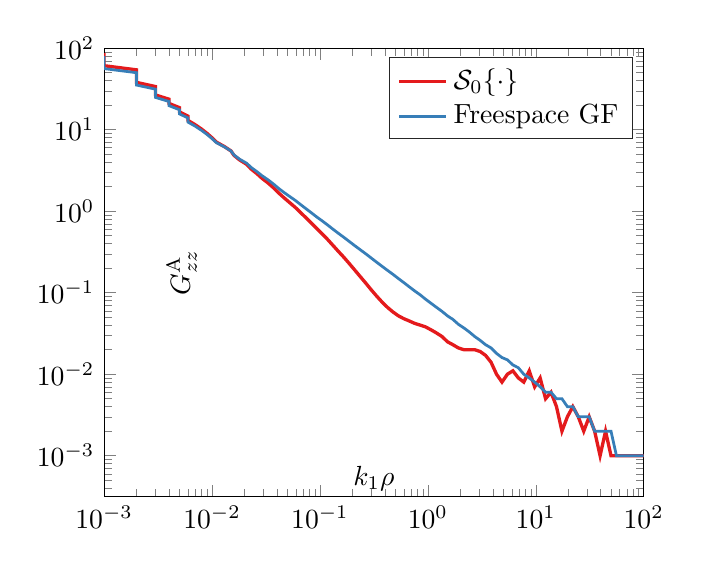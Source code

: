 % This file was created by matlab2tikz.
%
\definecolor{mycolor1}{rgb}{0.894,0.102,0.11}%
\definecolor{mycolor2}{rgb}{0.216,0.494,0.722}%
%
\begin{tikzpicture}

\begin{axis}[%
xmode=log,
xmin=0.001,
xmax=100,
xminorticks=true,
xlabel={$k_1\rho$},
ymode=log,
ymin=0.0,
ymax=100,
yminorticks=true,
x label style={at={(axis description cs:0.5,0.09)}},
y label style={at={(axis description cs:0.19,.5)}},
ylabel={$G_{zz}^{\mathrm{A}}$},
axis background/.style={fill=white},
legend style={legend cell align=left, align=left, draw=white!15!black}
]
\addplot [color=mycolor1, line width=1.2pt]
  table[row sep=crcr]{%
0.001	86.721\\
0.001	77.117\\
0.001	68.568\\
0.001	60.959\\
0.002	54.188\\
0.002	48.161\\
0.002	42.798\\
0.002	38.026\\
0.003	33.778\\
0.003	29.999\\
0.003	26.637\\
0.004	23.645\\
0.004	20.983\\
0.005	18.615\\
0.005	16.509\\
0.006	14.636\\
0.006	12.97\\
0.007	11.488\\
0.008	10.171\\
0.009	9.0\\
0.01	7.959\\
0.011	7.034\\
0.013	6.213\\
0.015	5.483\\
0.016	4.835\\
0.018	4.259\\
0.021	3.749\\
0.023	3.296\\
0.026	2.894\\
0.029	2.538\\
0.033	2.223\\
0.037	1.944\\
0.041	1.697\\
0.046	1.479\\
0.052	1.286\\
0.059	1.116\\
0.066	0.966\\
0.074	0.834\\
0.083	0.718\\
0.093	0.616\\
0.105	0.527\\
0.118	0.449\\
0.132	0.381\\
0.148	0.322\\
0.167	0.271\\
0.187	0.228\\
0.21	0.19\\
0.236	0.158\\
0.266	0.131\\
0.298	0.109\\
0.335	0.091\\
0.376	0.077\\
0.423	0.066\\
0.475	0.058\\
0.534	0.052\\
0.599	0.048\\
0.673	0.045\\
0.756	0.042\\
0.85	0.04\\
0.955	0.038\\
1.072	0.035\\
1.205	0.032\\
1.353	0.029\\
1.52	0.025\\
1.707	0.023\\
1.918	0.021\\
2.154	0.02\\
2.42	0.02\\
2.719	0.02\\
3.054	0.019\\
3.43	0.017\\
3.854	0.014\\
4.329	0.01\\
4.863	0.008\\
5.462	0.01\\
6.136	0.011\\
6.893	0.009\\
7.743	0.008\\
8.697	0.011\\
9.77	0.007\\
10.975	0.009\\
12.328	0.005\\
13.849	0.006\\
15.557	0.004\\
17.475	0.002\\
19.63	0.003\\
22.051	0.004\\
24.771	0.003\\
27.826	0.002\\
31.257	0.003\\
35.112	0.002\\
39.442	0.001\\
44.306	0.002\\
49.77	0.001\\
55.908	0.001\\
62.803	0.001\\
70.548	0.001\\
79.248	0.001\\
89.022	0.001\\
100	0.001\\
};
\addlegendentry{$\mathcal{S}_0\{ \cdot\}$}

\addplot [color=mycolor2, line width=1.0pt]
  table[row sep=crcr]{%
0.001	79.577\\
0.001	70.841\\
0.001	63.064\\
0.001	56.14\\
0.002	49.977\\
0.002	44.49\\
0.002	39.606\\
0.002	35.258\\
0.003	31.387\\
0.003	27.941\\
0.003	24.874\\
0.004	22.143\\
0.004	19.712\\
0.005	17.548\\
0.005	15.621\\
0.006	13.906\\
0.006	12.38\\
0.007	11.021\\
0.008	9.811\\
0.009	8.734\\
0.01	7.775\\
0.011	6.921\\
0.013	6.161\\
0.015	5.485\\
0.016	4.883\\
0.018	4.347\\
0.021	3.87\\
0.023	3.445\\
0.026	3.067\\
0.029	2.73\\
0.033	2.43\\
0.037	2.163\\
0.041	1.926\\
0.046	1.714\\
0.052	1.526\\
0.059	1.359\\
0.066	1.21\\
0.074	1.077\\
0.083	0.959\\
0.093	0.853\\
0.105	0.76\\
0.118	0.676\\
0.132	0.602\\
0.148	0.536\\
0.167	0.477\\
0.187	0.425\\
0.21	0.378\\
0.236	0.337\\
0.266	0.3\\
0.298	0.267\\
0.335	0.237\\
0.376	0.211\\
0.423	0.188\\
0.475	0.168\\
0.534	0.149\\
0.599	0.133\\
0.673	0.118\\
0.756	0.105\\
0.85	0.094\\
0.955	0.083\\
1.072	0.074\\
1.205	0.066\\
1.353	0.059\\
1.52	0.052\\
1.707	0.047\\
1.918	0.041\\
2.154	0.037\\
2.42	0.033\\
2.719	0.029\\
3.054	0.026\\
3.43	0.023\\
3.854	0.021\\
4.329	0.018\\
4.863	0.016\\
5.462	0.015\\
6.136	0.013\\
6.893	0.012\\
7.743	0.01\\
8.697	0.009\\
9.77	0.008\\
10.975	0.007\\
12.328	0.006\\
13.849	0.006\\
15.557	0.005\\
17.475	0.005\\
19.63	0.004\\
22.051	0.004\\
24.771	0.003\\
27.826	0.003\\
31.257	0.003\\
35.112	0.002\\
39.442	0.002\\
44.306	0.002\\
49.77	0.002\\
55.908	0.001\\
62.803	0.001\\
70.548	0.001\\
79.248	0.001\\
89.022	0.001\\
100	0.001\\
};
\addlegendentry{Freespace GF}

\end{axis}
\end{tikzpicture}%